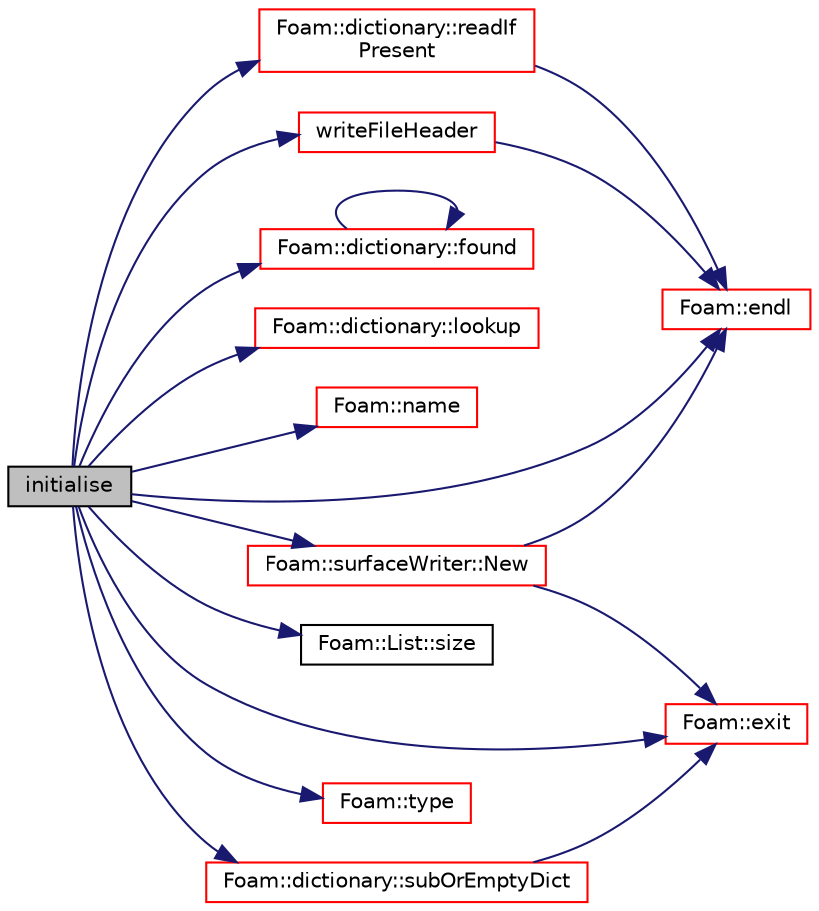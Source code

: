 digraph "initialise"
{
  bgcolor="transparent";
  edge [fontname="Helvetica",fontsize="10",labelfontname="Helvetica",labelfontsize="10"];
  node [fontname="Helvetica",fontsize="10",shape=record];
  rankdir="LR";
  Node309 [label="initialise",height=0.2,width=0.4,color="black", fillcolor="grey75", style="filled", fontcolor="black"];
  Node309 -> Node310 [color="midnightblue",fontsize="10",style="solid",fontname="Helvetica"];
  Node310 [label="Foam::endl",height=0.2,width=0.4,color="red",URL="$a21851.html#a2db8fe02a0d3909e9351bb4275b23ce4",tooltip="Add newline and flush stream. "];
  Node309 -> Node312 [color="midnightblue",fontsize="10",style="solid",fontname="Helvetica"];
  Node312 [label="Foam::exit",height=0.2,width=0.4,color="red",URL="$a21851.html#a06ca7250d8e89caf05243ec094843642"];
  Node309 -> Node359 [color="midnightblue",fontsize="10",style="solid",fontname="Helvetica"];
  Node359 [label="Foam::dictionary::found",height=0.2,width=0.4,color="red",URL="$a27129.html#adcd3d5d43253006ef145e56b43025d28",tooltip="Search dictionary for given keyword. "];
  Node359 -> Node359 [color="midnightblue",fontsize="10",style="solid",fontname="Helvetica"];
  Node309 -> Node361 [color="midnightblue",fontsize="10",style="solid",fontname="Helvetica"];
  Node361 [label="Foam::dictionary::lookup",height=0.2,width=0.4,color="red",URL="$a27129.html#a6a0727fa523e48977e27348663def509",tooltip="Find and return an entry data stream. "];
  Node309 -> Node490 [color="midnightblue",fontsize="10",style="solid",fontname="Helvetica"];
  Node490 [label="Foam::name",height=0.2,width=0.4,color="red",URL="$a21851.html#adcb0df2bd4953cb6bb390272d8263c3a",tooltip="Return a string representation of a complex. "];
  Node309 -> Node607 [color="midnightblue",fontsize="10",style="solid",fontname="Helvetica"];
  Node607 [label="Foam::surfaceWriter::New",height=0.2,width=0.4,color="red",URL="$a30737.html#a1feb24dd2161c11bc78d97934dd6908f",tooltip="Return a reference to the selected surfaceWriter. "];
  Node607 -> Node310 [color="midnightblue",fontsize="10",style="solid",fontname="Helvetica"];
  Node607 -> Node312 [color="midnightblue",fontsize="10",style="solid",fontname="Helvetica"];
  Node309 -> Node523 [color="midnightblue",fontsize="10",style="solid",fontname="Helvetica"];
  Node523 [label="Foam::dictionary::readIf\lPresent",height=0.2,width=0.4,color="red",URL="$a27129.html#ad4bd008e6ee208313f2c3a963ee1170d",tooltip="Find an entry if present, and assign to T. "];
  Node523 -> Node310 [color="midnightblue",fontsize="10",style="solid",fontname="Helvetica"];
  Node309 -> Node407 [color="midnightblue",fontsize="10",style="solid",fontname="Helvetica"];
  Node407 [label="Foam::List::size",height=0.2,width=0.4,color="black",URL="$a26833.html#a8a5f6fa29bd4b500caf186f60245b384",tooltip="Override size to be inconsistent with allocated storage. "];
  Node309 -> Node612 [color="midnightblue",fontsize="10",style="solid",fontname="Helvetica"];
  Node612 [label="Foam::dictionary::subOrEmptyDict",height=0.2,width=0.4,color="red",URL="$a27129.html#a48adbbf7920cd4c2687f3f325cb43d33",tooltip="Find and return a sub-dictionary as a copy, or. "];
  Node612 -> Node312 [color="midnightblue",fontsize="10",style="solid",fontname="Helvetica"];
  Node309 -> Node442 [color="midnightblue",fontsize="10",style="solid",fontname="Helvetica"];
  Node442 [label="Foam::type",height=0.2,width=0.4,color="red",URL="$a21851.html#aec48583af672626378f501eb9fc32cd1",tooltip="Return the file type: DIRECTORY or FILE. "];
  Node309 -> Node613 [color="midnightblue",fontsize="10",style="solid",fontname="Helvetica"];
  Node613 [label="writeFileHeader",height=0.2,width=0.4,color="red",URL="$a24185.html#a9e619cf96b2a2ae6779b4209d45ed8f8",tooltip="Output file header information. "];
  Node613 -> Node310 [color="midnightblue",fontsize="10",style="solid",fontname="Helvetica"];
}
